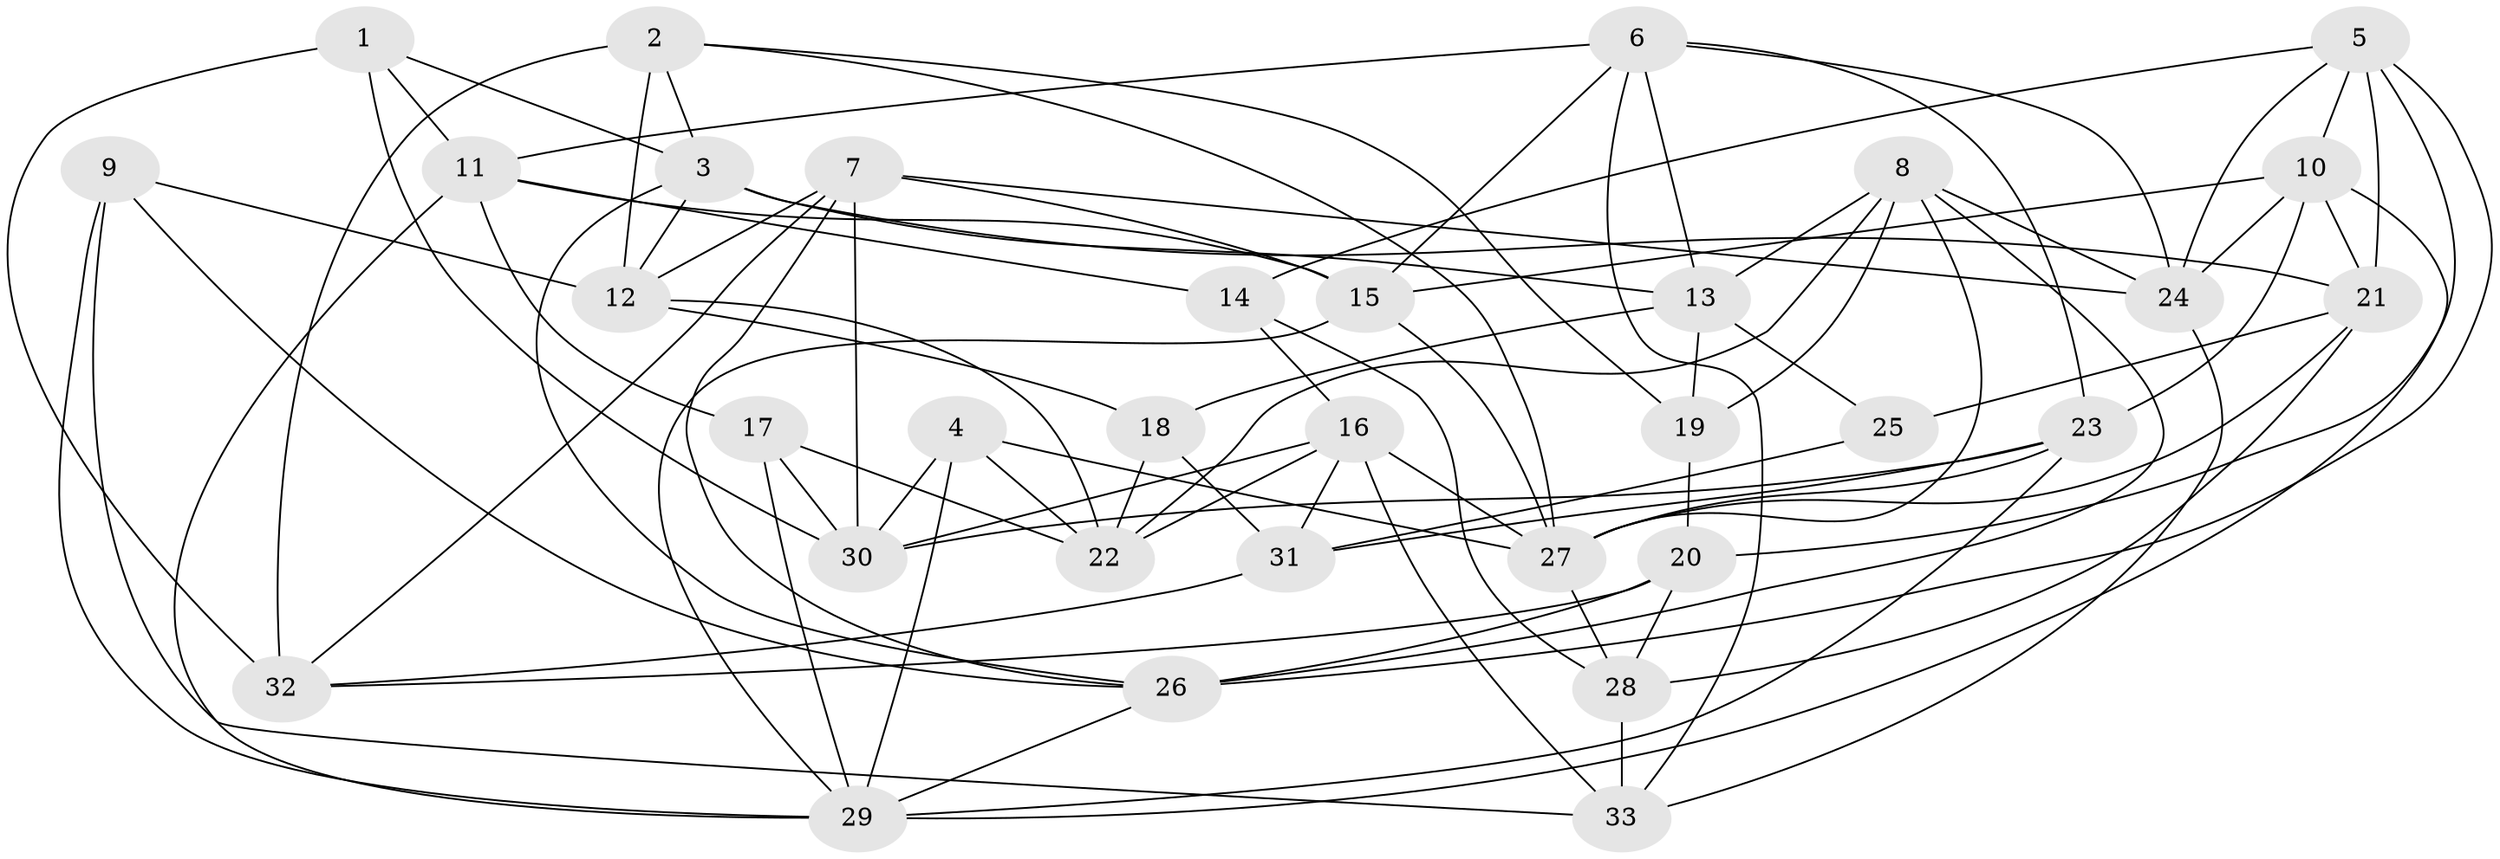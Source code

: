 // original degree distribution, {4: 1.0}
// Generated by graph-tools (version 1.1) at 2025/50/03/09/25 03:50:44]
// undirected, 33 vertices, 90 edges
graph export_dot {
graph [start="1"]
  node [color=gray90,style=filled];
  1;
  2;
  3;
  4;
  5;
  6;
  7;
  8;
  9;
  10;
  11;
  12;
  13;
  14;
  15;
  16;
  17;
  18;
  19;
  20;
  21;
  22;
  23;
  24;
  25;
  26;
  27;
  28;
  29;
  30;
  31;
  32;
  33;
  1 -- 3 [weight=1.0];
  1 -- 11 [weight=1.0];
  1 -- 30 [weight=1.0];
  1 -- 32 [weight=1.0];
  2 -- 3 [weight=1.0];
  2 -- 12 [weight=1.0];
  2 -- 19 [weight=1.0];
  2 -- 27 [weight=1.0];
  2 -- 32 [weight=2.0];
  3 -- 12 [weight=1.0];
  3 -- 13 [weight=1.0];
  3 -- 21 [weight=1.0];
  3 -- 26 [weight=1.0];
  4 -- 22 [weight=1.0];
  4 -- 27 [weight=1.0];
  4 -- 29 [weight=1.0];
  4 -- 30 [weight=1.0];
  5 -- 10 [weight=1.0];
  5 -- 14 [weight=1.0];
  5 -- 20 [weight=1.0];
  5 -- 21 [weight=1.0];
  5 -- 24 [weight=1.0];
  5 -- 26 [weight=1.0];
  6 -- 11 [weight=1.0];
  6 -- 13 [weight=1.0];
  6 -- 15 [weight=1.0];
  6 -- 23 [weight=1.0];
  6 -- 24 [weight=1.0];
  6 -- 33 [weight=1.0];
  7 -- 12 [weight=1.0];
  7 -- 15 [weight=1.0];
  7 -- 24 [weight=1.0];
  7 -- 26 [weight=1.0];
  7 -- 30 [weight=1.0];
  7 -- 32 [weight=1.0];
  8 -- 13 [weight=1.0];
  8 -- 19 [weight=1.0];
  8 -- 22 [weight=1.0];
  8 -- 24 [weight=1.0];
  8 -- 26 [weight=1.0];
  8 -- 27 [weight=1.0];
  9 -- 12 [weight=1.0];
  9 -- 26 [weight=1.0];
  9 -- 29 [weight=1.0];
  9 -- 33 [weight=1.0];
  10 -- 15 [weight=1.0];
  10 -- 21 [weight=1.0];
  10 -- 23 [weight=1.0];
  10 -- 24 [weight=1.0];
  10 -- 29 [weight=1.0];
  11 -- 14 [weight=1.0];
  11 -- 15 [weight=1.0];
  11 -- 17 [weight=1.0];
  11 -- 29 [weight=1.0];
  12 -- 18 [weight=1.0];
  12 -- 22 [weight=1.0];
  13 -- 18 [weight=1.0];
  13 -- 19 [weight=1.0];
  13 -- 25 [weight=1.0];
  14 -- 16 [weight=1.0];
  14 -- 28 [weight=1.0];
  15 -- 27 [weight=1.0];
  15 -- 29 [weight=1.0];
  16 -- 22 [weight=1.0];
  16 -- 27 [weight=1.0];
  16 -- 30 [weight=1.0];
  16 -- 31 [weight=1.0];
  16 -- 33 [weight=1.0];
  17 -- 22 [weight=1.0];
  17 -- 29 [weight=1.0];
  17 -- 30 [weight=1.0];
  18 -- 22 [weight=1.0];
  18 -- 31 [weight=1.0];
  19 -- 20 [weight=1.0];
  20 -- 26 [weight=2.0];
  20 -- 28 [weight=1.0];
  20 -- 32 [weight=1.0];
  21 -- 25 [weight=1.0];
  21 -- 27 [weight=1.0];
  21 -- 28 [weight=1.0];
  23 -- 27 [weight=1.0];
  23 -- 29 [weight=1.0];
  23 -- 30 [weight=1.0];
  23 -- 31 [weight=1.0];
  24 -- 33 [weight=1.0];
  25 -- 31 [weight=2.0];
  26 -- 29 [weight=1.0];
  27 -- 28 [weight=1.0];
  28 -- 33 [weight=2.0];
  31 -- 32 [weight=1.0];
}
